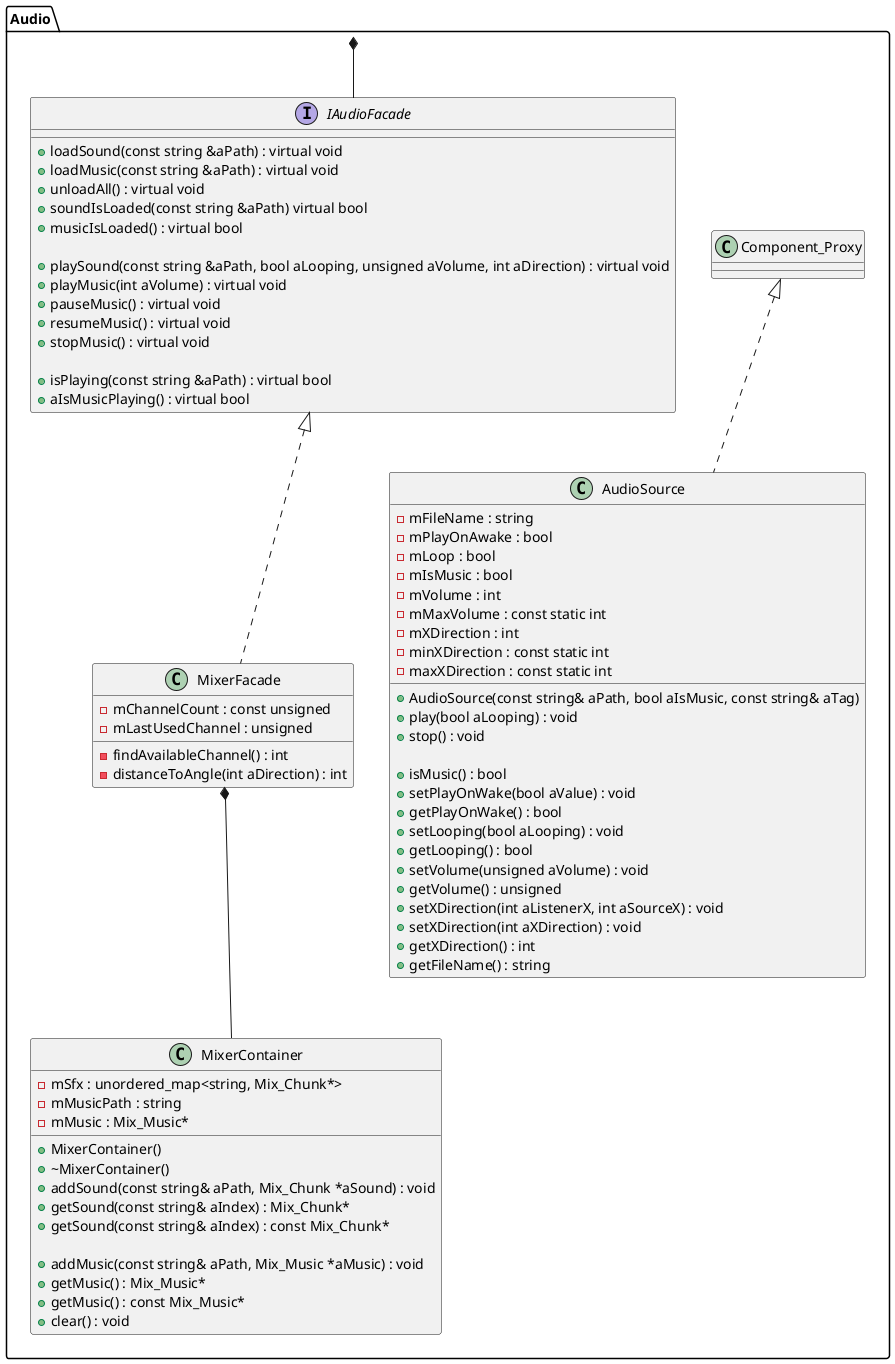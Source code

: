 @startuml audioPackageClassDiagram

package Audio{
    class Component_Proxy {}

class AudioSource implements Component_Proxy{
    - mFileName : string
    - mPlayOnAwake : bool
    - mLoop : bool
    - mIsMusic : bool
    - mVolume : int
    - mMaxVolume : const static int
    - mXDirection : int
    - minXDirection : const static int
    - maxXDirection : const static int

    + AudioSource(const string& aPath, bool aIsMusic, const string& aTag)
    + play(bool aLooping) : void
    + stop() : void 

    + isMusic() : bool
    + setPlayOnWake(bool aValue) : void
    + getPlayOnWake() : bool
    + setLooping(bool aLooping) : void
    + getLooping() : bool
    + setVolume(unsigned aVolume) : void
    + getVolume() : unsigned
    + setXDirection(int aListenerX, int aSourceX) : void
    + setXDirection(int aXDirection) : void
    + getXDirection() : int
    + getFileName() : string
}

interface IAudioFacade {
    + loadSound(const string &aPath) : virtual void
    + loadMusic(const string &aPath) : virtual void
    + unloadAll() : virtual void
    + soundIsLoaded(const string &aPath) virtual bool
    + musicIsLoaded() : virtual bool
    
    + playSound(const string &aPath, bool aLooping, unsigned aVolume, int aDirection) : virtual void
    + playMusic(int aVolume) : virtual void
	+ pauseMusic() : virtual void
	+ resumeMusic() : virtual void
	+ stopMusic() : virtual void
    
    + isPlaying(const string &aPath) : virtual bool
    + aIsMusicPlaying() : virtual bool
}

class MixerFacade implements IAudioFacade {
    - mChannelCount : const unsigned
    - mLastUsedChannel : unsigned
    - findAvailableChannel() : int
    - distanceToAngle(int aDirection) : int
}

class MixerContainer {
    - mSfx : unordered_map<string, Mix_Chunk*>
    - mMusicPath : string
    - mMusic : Mix_Music*
    + MixerContainer()
    + ~MixerContainer()
    + addSound(const string& aPath, Mix_Chunk *aSound) : void
    + getSound(const string& aIndex) : Mix_Chunk*
    + getSound(const string& aIndex) : const Mix_Chunk*

    + addMusic(const string& aPath, Mix_Music *aMusic) : void
    + getMusic() : Mix_Music*
    + getMusic() : const Mix_Music*
    + clear() : void
}

MixerFacade *-- MixerContainer

}

Audio *--IAudioFacade

@enduml